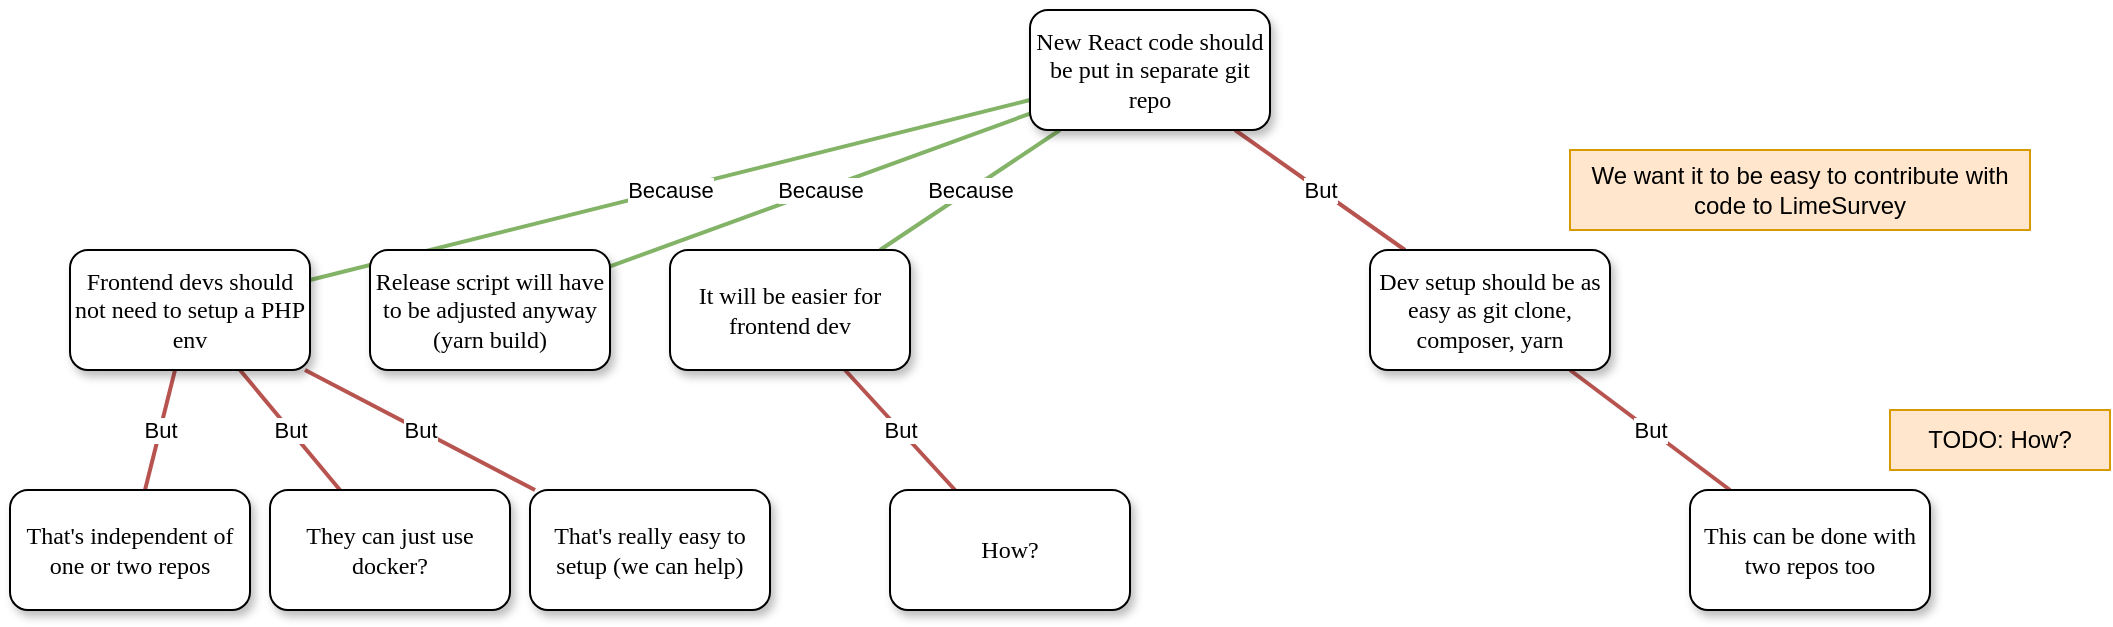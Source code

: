 <mxfile version="15.8.6" type="github">
  <diagram name="Page-1" id="10a91c8b-09ff-31b1-d368-03940ed4cc9e">
    <mxGraphModel dx="1008" dy="567" grid="1" gridSize="10" guides="1" tooltips="1" connect="1" arrows="1" fold="1" page="1" pageScale="1" pageWidth="1100" pageHeight="850" background="none" math="0" shadow="0">
      <root>
        <mxCell id="0" />
        <mxCell id="1" parent="0" />
        <mxCell id="bJKwxyFEZqVPCXt8myTn-4" value="But" style="edgeStyle=none;rounded=0;orthogonalLoop=1;jettySize=auto;html=1;endArrow=none;endFill=0;strokeWidth=2;fillColor=#f8cecc;strokeColor=#b85450;" parent="1" source="62893188c0fa7362-1" target="62893188c0fa7362-3" edge="1">
          <mxGeometry relative="1" as="geometry">
            <mxPoint x="810" y="80" as="targetPoint" />
          </mxGeometry>
        </mxCell>
        <mxCell id="bJKwxyFEZqVPCXt8myTn-6" value="Because" style="edgeStyle=none;rounded=0;orthogonalLoop=1;jettySize=auto;html=1;endArrow=none;endFill=0;strokeWidth=2;fillColor=#d5e8d4;strokeColor=#82b366;" parent="1" source="62893188c0fa7362-1" target="62893188c0fa7362-2" edge="1">
          <mxGeometry relative="1" as="geometry">
            <mxPoint x="530" y="80" as="targetPoint" />
          </mxGeometry>
        </mxCell>
        <mxCell id="YuJeHsp3bGGNzzMNZF0G-3" value="Because" style="rounded=0;orthogonalLoop=1;jettySize=auto;html=1;endArrow=none;endFill=0;fillColor=#d5e8d4;strokeColor=#82b366;strokeWidth=2;" edge="1" parent="1" source="62893188c0fa7362-1" target="YuJeHsp3bGGNzzMNZF0G-2">
          <mxGeometry relative="1" as="geometry" />
        </mxCell>
        <mxCell id="YuJeHsp3bGGNzzMNZF0G-8" value="Because" style="edgeStyle=none;rounded=0;orthogonalLoop=1;jettySize=auto;html=1;endArrow=none;endFill=0;strokeWidth=2;fillColor=#d5e8d4;strokeColor=#82b366;" edge="1" parent="1" source="62893188c0fa7362-1" target="YuJeHsp3bGGNzzMNZF0G-7">
          <mxGeometry relative="1" as="geometry" />
        </mxCell>
        <mxCell id="62893188c0fa7362-1" value="New React code should be put in separate git repo" style="whiteSpace=wrap;html=1;rounded=1;shadow=1;labelBackgroundColor=none;strokeWidth=1;fontFamily=Verdana;fontSize=12;align=center;" parent="1" vertex="1">
          <mxGeometry x="610" y="50" width="120" height="60" as="geometry" />
        </mxCell>
        <mxCell id="YuJeHsp3bGGNzzMNZF0G-6" value="But" style="edgeStyle=none;rounded=0;orthogonalLoop=1;jettySize=auto;html=1;endArrow=none;endFill=0;strokeWidth=2;fillColor=#f8cecc;strokeColor=#b85450;" edge="1" parent="1" source="62893188c0fa7362-2" target="YuJeHsp3bGGNzzMNZF0G-5">
          <mxGeometry relative="1" as="geometry" />
        </mxCell>
        <mxCell id="62893188c0fa7362-2" value="It will be easier for frontend dev" style="whiteSpace=wrap;html=1;rounded=1;shadow=1;labelBackgroundColor=none;strokeWidth=1;fontFamily=Verdana;fontSize=12;align=center;" parent="1" vertex="1">
          <mxGeometry x="430" y="170" width="120" height="60" as="geometry" />
        </mxCell>
        <mxCell id="bJKwxyFEZqVPCXt8myTn-2" value="But" style="rounded=0;orthogonalLoop=1;jettySize=auto;html=1;strokeWidth=2;endArrow=none;endFill=0;fillColor=#f8cecc;strokeColor=#b85450;" parent="1" source="62893188c0fa7362-3" target="bJKwxyFEZqVPCXt8myTn-1" edge="1">
          <mxGeometry relative="1" as="geometry" />
        </mxCell>
        <mxCell id="62893188c0fa7362-3" value="Dev setup should be as easy as git clone, composer, yarn" style="whiteSpace=wrap;html=1;rounded=1;shadow=1;labelBackgroundColor=none;strokeWidth=1;fontFamily=Verdana;fontSize=12;align=center;" parent="1" vertex="1">
          <mxGeometry x="780" y="170" width="120" height="60" as="geometry" />
        </mxCell>
        <mxCell id="bJKwxyFEZqVPCXt8myTn-1" value="This can be done with two repos too" style="whiteSpace=wrap;html=1;rounded=1;shadow=1;labelBackgroundColor=none;strokeWidth=1;fontFamily=Verdana;fontSize=12;align=center;" parent="1" vertex="1">
          <mxGeometry x="940" y="290" width="120" height="60" as="geometry" />
        </mxCell>
        <mxCell id="YuJeHsp3bGGNzzMNZF0G-1" value="TODO: How?" style="text;html=1;strokeColor=#d79b00;fillColor=#ffe6cc;align=center;verticalAlign=middle;whiteSpace=wrap;rounded=0;" vertex="1" parent="1">
          <mxGeometry x="1040" y="250" width="110" height="30" as="geometry" />
        </mxCell>
        <mxCell id="YuJeHsp3bGGNzzMNZF0G-2" value="Release script will have to be adjusted anyway (yarn build)" style="whiteSpace=wrap;html=1;rounded=1;shadow=1;labelBackgroundColor=none;strokeWidth=1;fontFamily=Verdana;fontSize=12;align=center;" vertex="1" parent="1">
          <mxGeometry x="280" y="170" width="120" height="60" as="geometry" />
        </mxCell>
        <mxCell id="YuJeHsp3bGGNzzMNZF0G-4" value="We want it to be easy to contribute with code to LimeSurvey" style="text;html=1;strokeColor=#d79b00;fillColor=#ffe6cc;align=center;verticalAlign=middle;whiteSpace=wrap;rounded=0;" vertex="1" parent="1">
          <mxGeometry x="880" y="120" width="230" height="40" as="geometry" />
        </mxCell>
        <mxCell id="YuJeHsp3bGGNzzMNZF0G-5" value="How?" style="whiteSpace=wrap;html=1;rounded=1;shadow=1;labelBackgroundColor=none;strokeWidth=1;fontFamily=Verdana;fontSize=12;align=center;" vertex="1" parent="1">
          <mxGeometry x="540" y="290" width="120" height="60" as="geometry" />
        </mxCell>
        <mxCell id="YuJeHsp3bGGNzzMNZF0G-10" value="But" style="edgeStyle=none;rounded=0;orthogonalLoop=1;jettySize=auto;html=1;endArrow=none;endFill=0;strokeWidth=2;fillColor=#f8cecc;strokeColor=#b85450;" edge="1" parent="1" source="YuJeHsp3bGGNzzMNZF0G-7" target="YuJeHsp3bGGNzzMNZF0G-9">
          <mxGeometry relative="1" as="geometry" />
        </mxCell>
        <mxCell id="YuJeHsp3bGGNzzMNZF0G-12" value="But" style="edgeStyle=none;rounded=0;orthogonalLoop=1;jettySize=auto;html=1;endArrow=none;endFill=0;strokeWidth=2;fillColor=#f8cecc;strokeColor=#b85450;" edge="1" parent="1" source="YuJeHsp3bGGNzzMNZF0G-7" target="YuJeHsp3bGGNzzMNZF0G-11">
          <mxGeometry relative="1" as="geometry" />
        </mxCell>
        <mxCell id="YuJeHsp3bGGNzzMNZF0G-14" value="But" style="edgeStyle=none;rounded=0;orthogonalLoop=1;jettySize=auto;html=1;endArrow=none;endFill=0;strokeWidth=2;fillColor=#f8cecc;strokeColor=#b85450;" edge="1" parent="1" source="YuJeHsp3bGGNzzMNZF0G-7" target="YuJeHsp3bGGNzzMNZF0G-13">
          <mxGeometry relative="1" as="geometry" />
        </mxCell>
        <mxCell id="YuJeHsp3bGGNzzMNZF0G-7" value="Frontend devs should not need to setup a PHP env" style="whiteSpace=wrap;html=1;rounded=1;shadow=1;labelBackgroundColor=none;strokeWidth=1;fontFamily=Verdana;fontSize=12;align=center;" vertex="1" parent="1">
          <mxGeometry x="130" y="170" width="120" height="60" as="geometry" />
        </mxCell>
        <mxCell id="YuJeHsp3bGGNzzMNZF0G-9" value="They can just use docker?" style="whiteSpace=wrap;html=1;rounded=1;shadow=1;labelBackgroundColor=none;strokeWidth=1;fontFamily=Verdana;fontSize=12;align=center;" vertex="1" parent="1">
          <mxGeometry x="230" y="290" width="120" height="60" as="geometry" />
        </mxCell>
        <mxCell id="YuJeHsp3bGGNzzMNZF0G-11" value="That&#39;s really easy to setup (we can help)" style="whiteSpace=wrap;html=1;rounded=1;shadow=1;labelBackgroundColor=none;strokeWidth=1;fontFamily=Verdana;fontSize=12;align=center;" vertex="1" parent="1">
          <mxGeometry x="360" y="290" width="120" height="60" as="geometry" />
        </mxCell>
        <mxCell id="YuJeHsp3bGGNzzMNZF0G-13" value="That&#39;s independent of one or two repos" style="whiteSpace=wrap;html=1;rounded=1;shadow=1;labelBackgroundColor=none;strokeWidth=1;fontFamily=Verdana;fontSize=12;align=center;" vertex="1" parent="1">
          <mxGeometry x="100" y="290" width="120" height="60" as="geometry" />
        </mxCell>
      </root>
    </mxGraphModel>
  </diagram>
</mxfile>
